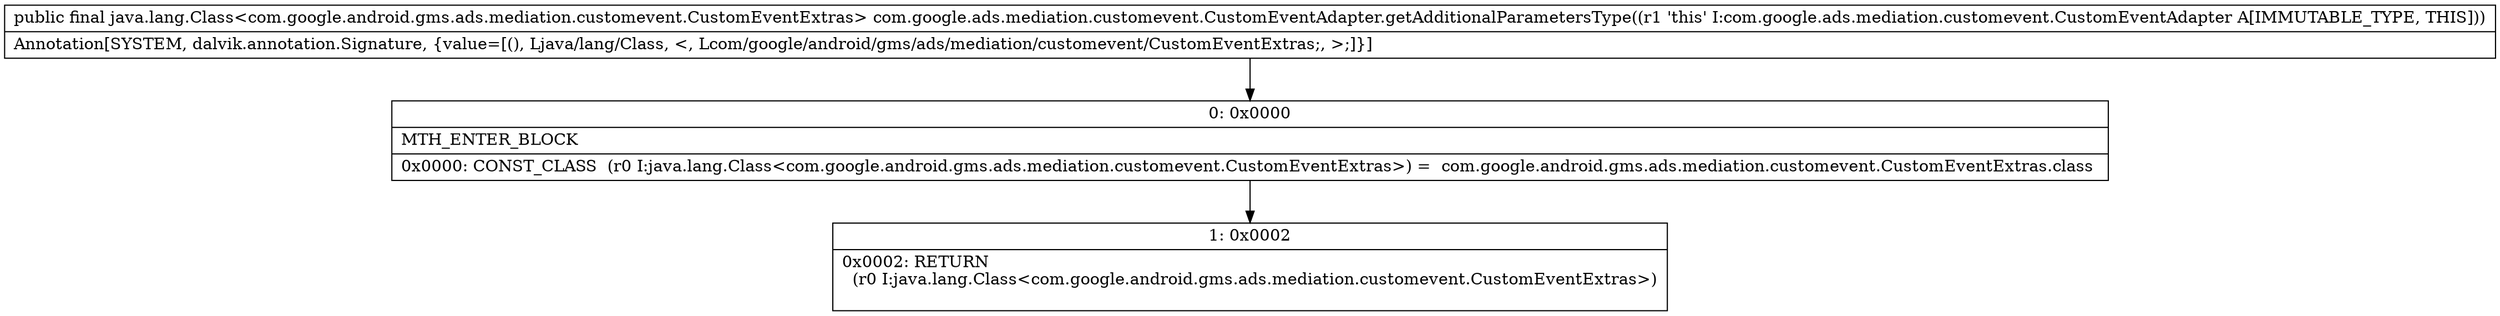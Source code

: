 digraph "CFG forcom.google.ads.mediation.customevent.CustomEventAdapter.getAdditionalParametersType()Ljava\/lang\/Class;" {
Node_0 [shape=record,label="{0\:\ 0x0000|MTH_ENTER_BLOCK\l|0x0000: CONST_CLASS  (r0 I:java.lang.Class\<com.google.android.gms.ads.mediation.customevent.CustomEventExtras\>) =  com.google.android.gms.ads.mediation.customevent.CustomEventExtras.class \l}"];
Node_1 [shape=record,label="{1\:\ 0x0002|0x0002: RETURN  \l  (r0 I:java.lang.Class\<com.google.android.gms.ads.mediation.customevent.CustomEventExtras\>)\l \l}"];
MethodNode[shape=record,label="{public final java.lang.Class\<com.google.android.gms.ads.mediation.customevent.CustomEventExtras\> com.google.ads.mediation.customevent.CustomEventAdapter.getAdditionalParametersType((r1 'this' I:com.google.ads.mediation.customevent.CustomEventAdapter A[IMMUTABLE_TYPE, THIS]))  | Annotation[SYSTEM, dalvik.annotation.Signature, \{value=[(), Ljava\/lang\/Class, \<, Lcom\/google\/android\/gms\/ads\/mediation\/customevent\/CustomEventExtras;, \>;]\}]\l}"];
MethodNode -> Node_0;
Node_0 -> Node_1;
}

